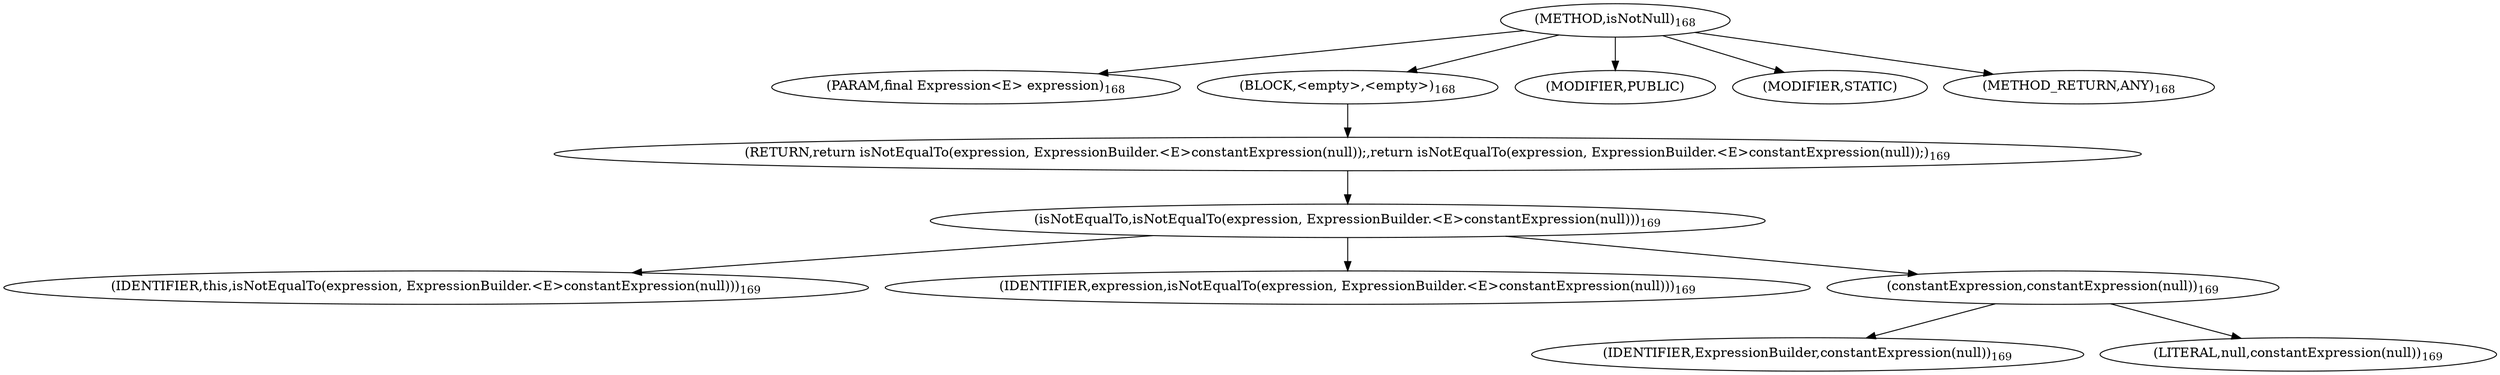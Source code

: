 digraph "isNotNull" {  
"195" [label = <(METHOD,isNotNull)<SUB>168</SUB>> ]
"196" [label = <(PARAM,final Expression&lt;E&gt; expression)<SUB>168</SUB>> ]
"197" [label = <(BLOCK,&lt;empty&gt;,&lt;empty&gt;)<SUB>168</SUB>> ]
"198" [label = <(RETURN,return isNotEqualTo(expression, ExpressionBuilder.&lt;E&gt;constantExpression(null));,return isNotEqualTo(expression, ExpressionBuilder.&lt;E&gt;constantExpression(null));)<SUB>169</SUB>> ]
"199" [label = <(isNotEqualTo,isNotEqualTo(expression, ExpressionBuilder.&lt;E&gt;constantExpression(null)))<SUB>169</SUB>> ]
"200" [label = <(IDENTIFIER,this,isNotEqualTo(expression, ExpressionBuilder.&lt;E&gt;constantExpression(null)))<SUB>169</SUB>> ]
"201" [label = <(IDENTIFIER,expression,isNotEqualTo(expression, ExpressionBuilder.&lt;E&gt;constantExpression(null)))<SUB>169</SUB>> ]
"202" [label = <(constantExpression,constantExpression(null))<SUB>169</SUB>> ]
"203" [label = <(IDENTIFIER,ExpressionBuilder,constantExpression(null))<SUB>169</SUB>> ]
"204" [label = <(LITERAL,null,constantExpression(null))<SUB>169</SUB>> ]
"205" [label = <(MODIFIER,PUBLIC)> ]
"206" [label = <(MODIFIER,STATIC)> ]
"207" [label = <(METHOD_RETURN,ANY)<SUB>168</SUB>> ]
  "195" -> "196" 
  "195" -> "197" 
  "195" -> "205" 
  "195" -> "206" 
  "195" -> "207" 
  "197" -> "198" 
  "198" -> "199" 
  "199" -> "200" 
  "199" -> "201" 
  "199" -> "202" 
  "202" -> "203" 
  "202" -> "204" 
}
